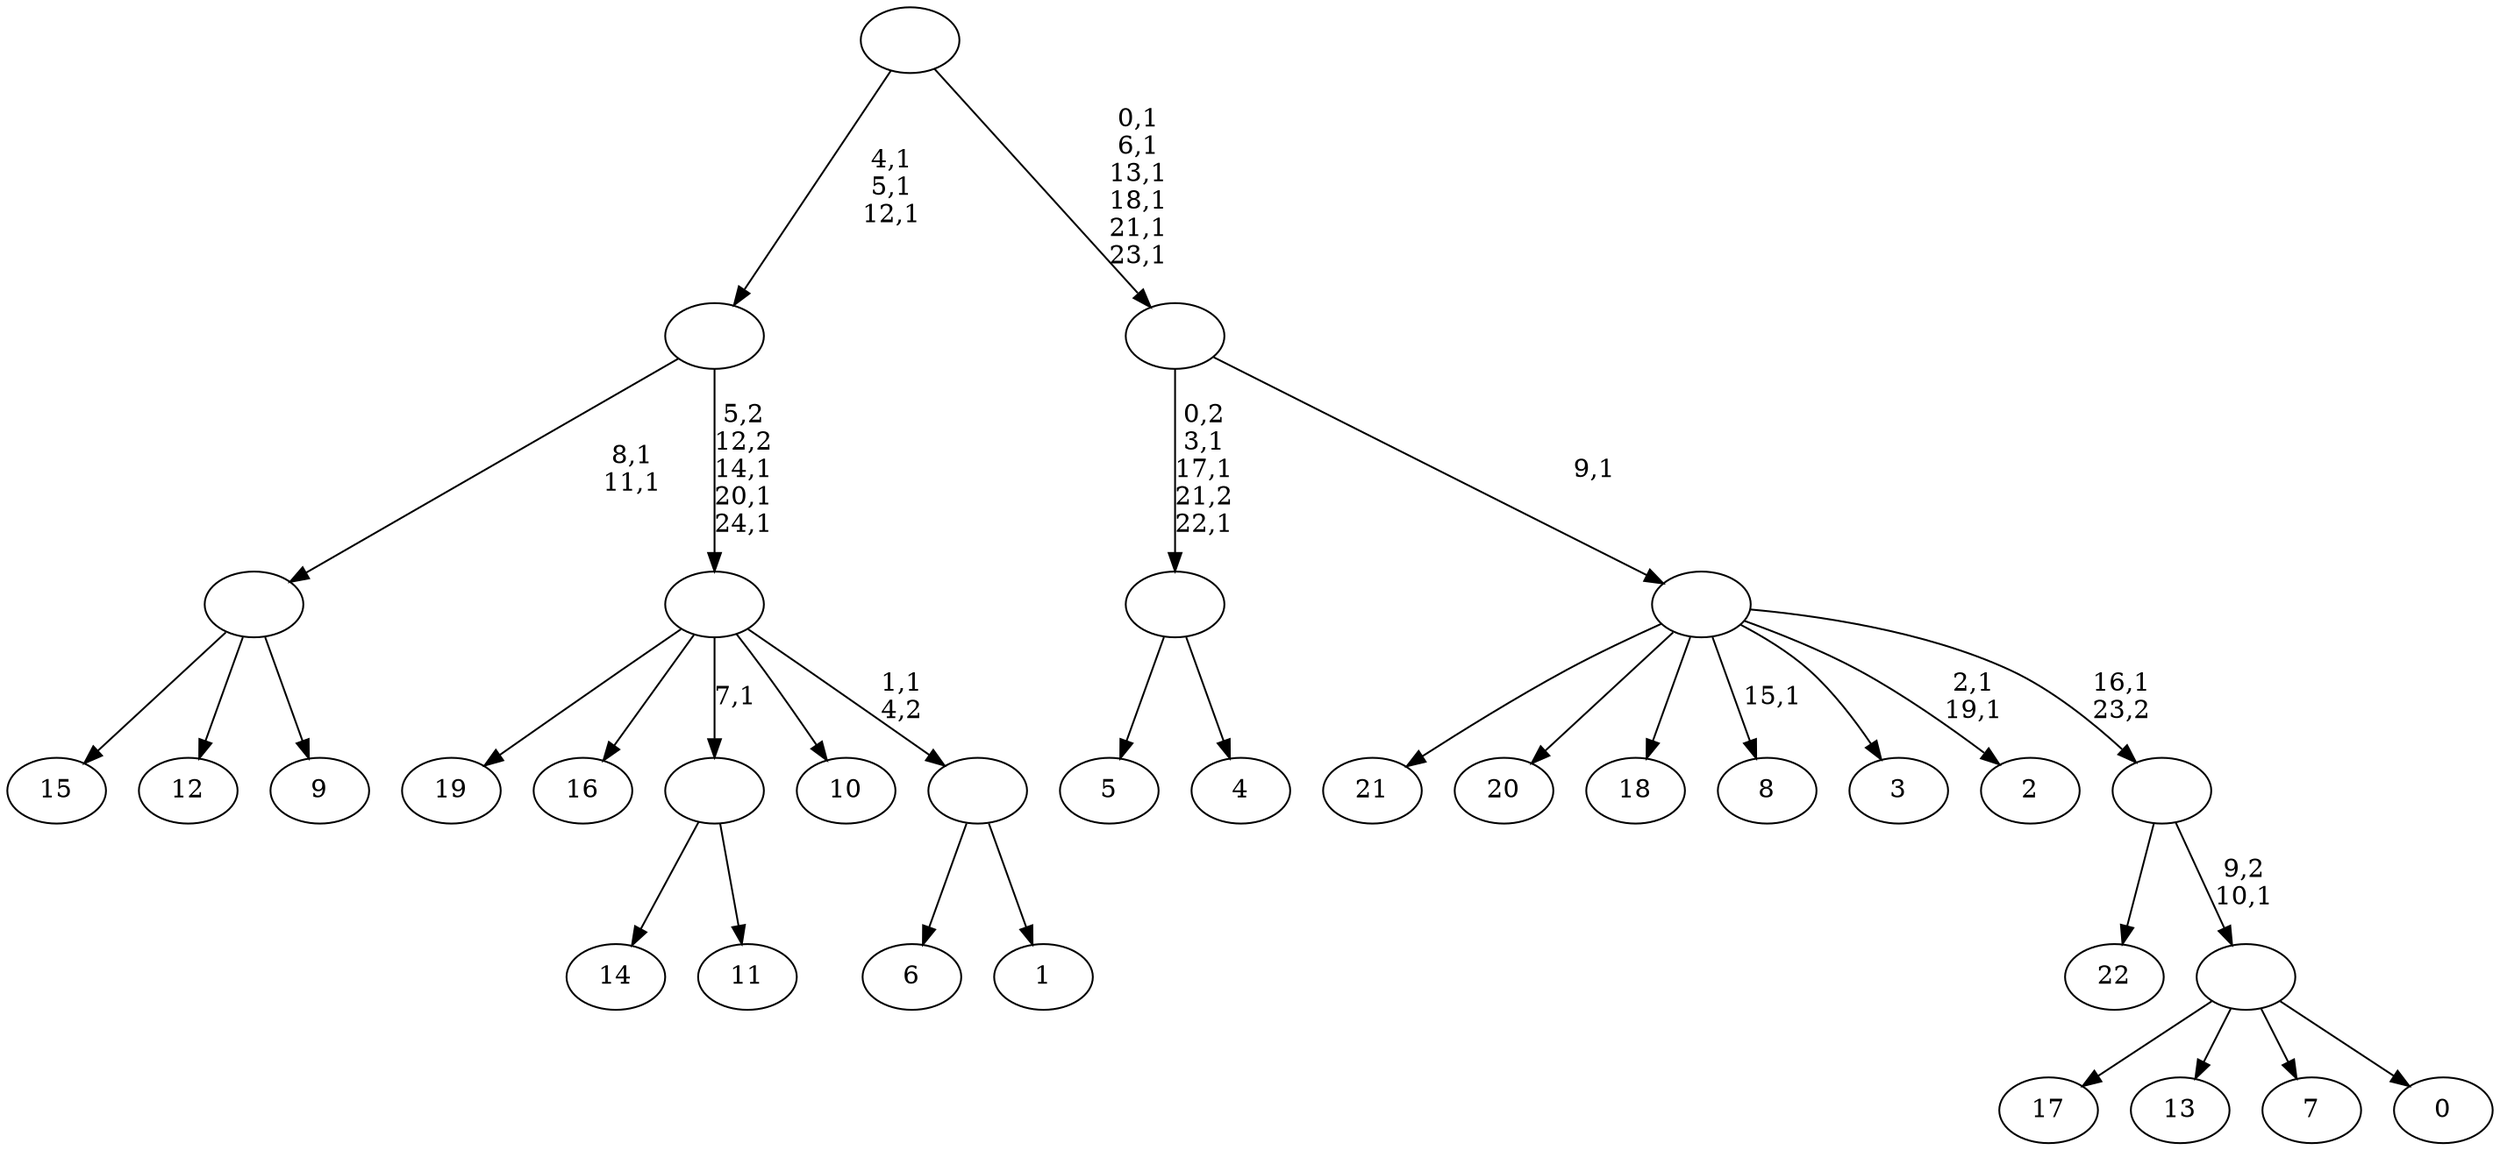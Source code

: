 digraph T {
	48 [label="22"]
	47 [label="21"]
	46 [label="20"]
	45 [label="19"]
	44 [label="18"]
	43 [label="17"]
	42 [label="16"]
	41 [label="15"]
	40 [label="14"]
	39 [label="13"]
	38 [label="12"]
	37 [label="11"]
	36 [label=""]
	35 [label="10"]
	34 [label="9"]
	33 [label=""]
	31 [label="8"]
	29 [label="7"]
	28 [label="6"]
	27 [label="5"]
	26 [label="4"]
	25 [label=""]
	22 [label="3"]
	21 [label="2"]
	18 [label="1"]
	17 [label=""]
	16 [label=""]
	13 [label=""]
	10 [label="0"]
	9 [label=""]
	8 [label=""]
	7 [label=""]
	6 [label=""]
	0 [label=""]
	36 -> 40 [label=""]
	36 -> 37 [label=""]
	33 -> 41 [label=""]
	33 -> 38 [label=""]
	33 -> 34 [label=""]
	25 -> 27 [label=""]
	25 -> 26 [label=""]
	17 -> 28 [label=""]
	17 -> 18 [label=""]
	16 -> 45 [label=""]
	16 -> 42 [label=""]
	16 -> 36 [label="7,1"]
	16 -> 35 [label=""]
	16 -> 17 [label="1,1\n4,2"]
	13 -> 16 [label="5,2\n12,2\n14,1\n20,1\n24,1"]
	13 -> 33 [label="8,1\n11,1"]
	9 -> 43 [label=""]
	9 -> 39 [label=""]
	9 -> 29 [label=""]
	9 -> 10 [label=""]
	8 -> 48 [label=""]
	8 -> 9 [label="9,2\n10,1"]
	7 -> 21 [label="2,1\n19,1"]
	7 -> 31 [label="15,1"]
	7 -> 47 [label=""]
	7 -> 46 [label=""]
	7 -> 44 [label=""]
	7 -> 22 [label=""]
	7 -> 8 [label="16,1\n23,2"]
	6 -> 25 [label="0,2\n3,1\n17,1\n21,2\n22,1"]
	6 -> 7 [label="9,1"]
	0 -> 6 [label="0,1\n6,1\n13,1\n18,1\n21,1\n23,1"]
	0 -> 13 [label="4,1\n5,1\n12,1"]
}
